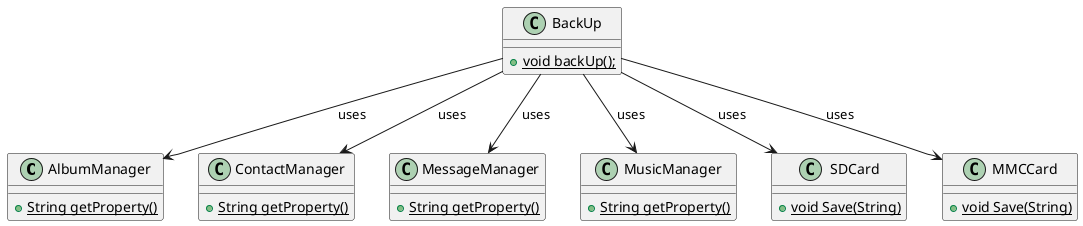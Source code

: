 @startuml

class AlbumManager{
    {static} + String getProperty()
}

class ContactManager{
    {static} + String getProperty()
}

class MessageManager{
    {static} + String getProperty()
}

class MusicManager{
    {static} + String getProperty()
}

class SDCard{
    {static} + void Save(String)
}

class MMCCard{
    {static} + void Save(String)
}

class BackUp{
    {static} + void backUp();
}

BackUp --> AlbumManager : uses
BackUp --> MusicManager : uses
BackUp --> ContactManager : uses
BackUp --> MessageManager : uses
BackUp --> SDCard : uses
BackUp --> MMCCard : uses

@enduml